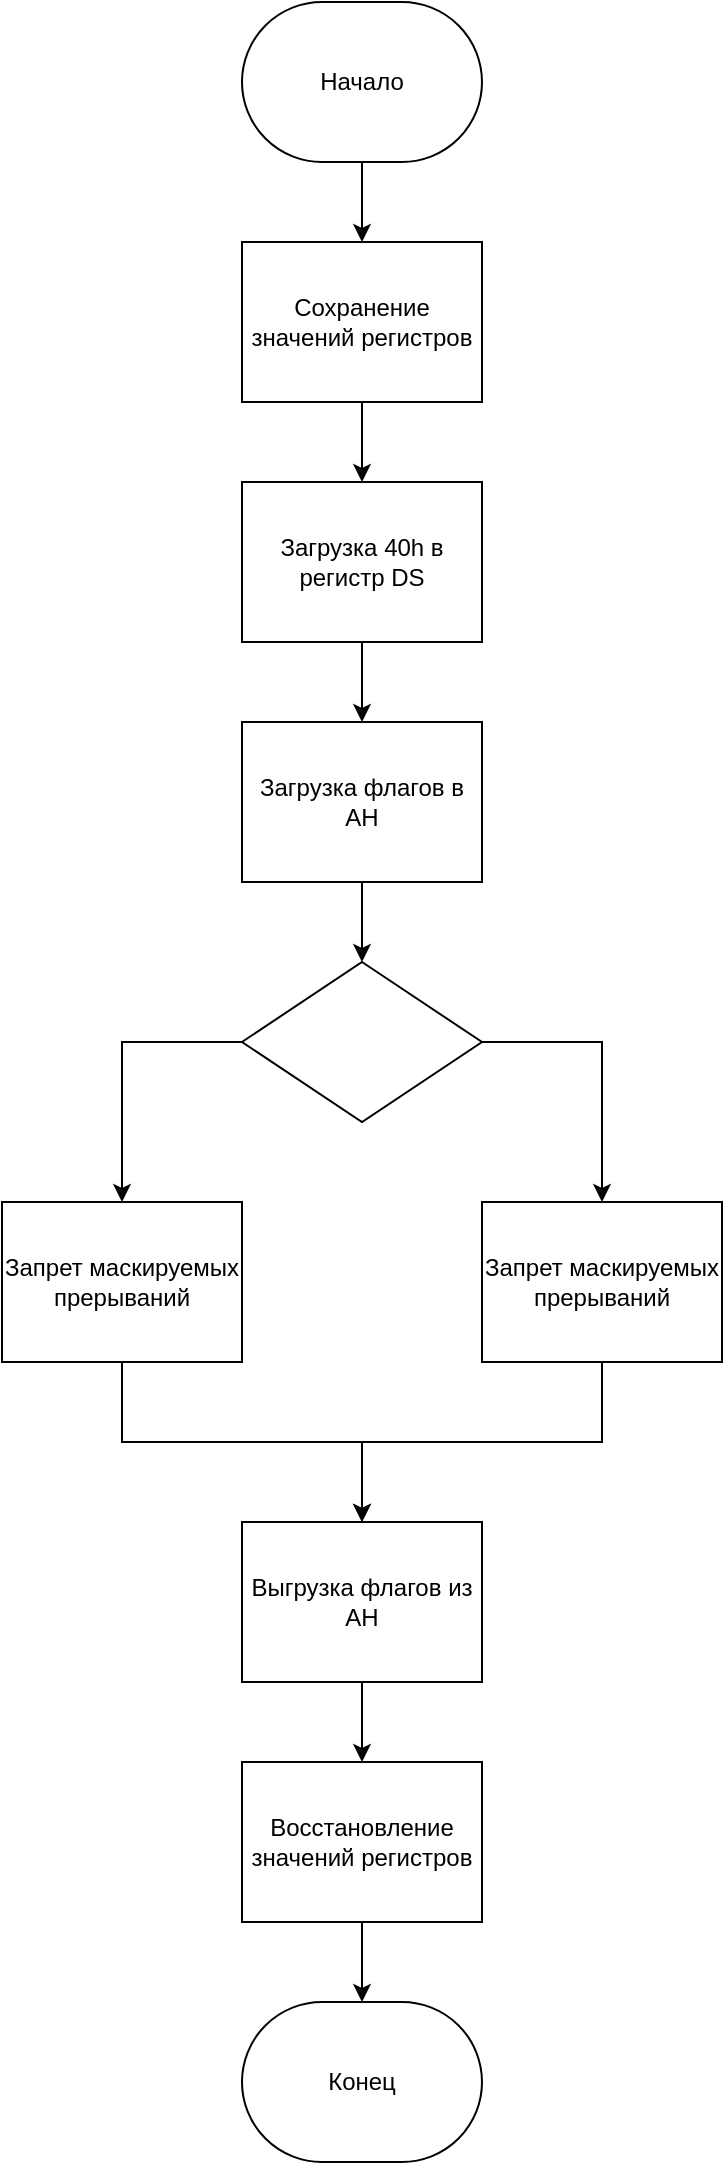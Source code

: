 <mxfile>
    <diagram id="Auz7XmnmIh68DM1u8i-b" name="Страница 1">
        <mxGraphModel dx="1586" dy="751" grid="1" gridSize="10" guides="1" tooltips="1" connect="1" arrows="1" fold="1" page="1" pageScale="1" pageWidth="1200" pageHeight="1920" math="0" shadow="0">
            <root>
                <mxCell id="0"/>
                <mxCell id="1" parent="0"/>
                <mxCell id="2" value="Сохранение значений регистров" style="rounded=0;whiteSpace=wrap;html=1;" vertex="1" parent="1">
                    <mxGeometry x="540" y="540" width="120" height="80" as="geometry"/>
                </mxCell>
                <mxCell id="3" value="Начало" style="rounded=1;whiteSpace=wrap;html=1;arcSize=50;" vertex="1" parent="1">
                    <mxGeometry x="540" y="420" width="120" height="80" as="geometry"/>
                </mxCell>
                <mxCell id="12" style="edgeStyle=none;html=1;exitX=0.5;exitY=1;exitDx=0;exitDy=0;entryX=0.5;entryY=0;entryDx=0;entryDy=0;" edge="1" parent="1" source="4" target="5">
                    <mxGeometry relative="1" as="geometry"/>
                </mxCell>
                <mxCell id="4" value="Загрузка 40h в регистр DS" style="rounded=0;whiteSpace=wrap;html=1;" vertex="1" parent="1">
                    <mxGeometry x="540" y="660" width="120" height="80" as="geometry"/>
                </mxCell>
                <mxCell id="23" style="edgeStyle=orthogonalEdgeStyle;rounded=0;html=1;exitX=0.5;exitY=1;exitDx=0;exitDy=0;entryX=0.5;entryY=0;entryDx=0;entryDy=0;" edge="1" parent="1" source="5" target="6">
                    <mxGeometry relative="1" as="geometry"/>
                </mxCell>
                <mxCell id="5" value="Загрузка флагов в AH" style="rounded=0;whiteSpace=wrap;html=1;" vertex="1" parent="1">
                    <mxGeometry x="540" y="780" width="120" height="80" as="geometry"/>
                </mxCell>
                <mxCell id="20" style="edgeStyle=orthogonalEdgeStyle;rounded=0;html=1;exitX=0;exitY=0.5;exitDx=0;exitDy=0;entryX=0.5;entryY=0;entryDx=0;entryDy=0;" edge="1" parent="1" source="6" target="7">
                    <mxGeometry relative="1" as="geometry"/>
                </mxCell>
                <mxCell id="22" style="edgeStyle=orthogonalEdgeStyle;rounded=0;html=1;exitX=1;exitY=0.5;exitDx=0;exitDy=0;entryX=0.5;entryY=0;entryDx=0;entryDy=0;" edge="1" parent="1" source="6" target="8">
                    <mxGeometry relative="1" as="geometry"/>
                </mxCell>
                <mxCell id="6" value="" style="rhombus;whiteSpace=wrap;html=1;" vertex="1" parent="1">
                    <mxGeometry x="540" y="900" width="120" height="80" as="geometry"/>
                </mxCell>
                <mxCell id="14" style="edgeStyle=orthogonalEdgeStyle;html=1;exitX=0.5;exitY=1;exitDx=0;exitDy=0;entryX=0.5;entryY=0;entryDx=0;entryDy=0;rounded=0;" edge="1" parent="1" source="7" target="9">
                    <mxGeometry relative="1" as="geometry">
                        <Array as="points">
                            <mxPoint x="480" y="1140"/>
                            <mxPoint x="600" y="1140"/>
                        </Array>
                    </mxGeometry>
                </mxCell>
                <mxCell id="7" value="Запрет маскируемых прерываний" style="rounded=0;whiteSpace=wrap;html=1;" vertex="1" parent="1">
                    <mxGeometry x="420" y="1020" width="120" height="80" as="geometry"/>
                </mxCell>
                <mxCell id="15" style="edgeStyle=orthogonalEdgeStyle;rounded=0;html=1;exitX=0.5;exitY=1;exitDx=0;exitDy=0;entryX=0.5;entryY=0;entryDx=0;entryDy=0;" edge="1" parent="1" source="8" target="9">
                    <mxGeometry relative="1" as="geometry">
                        <Array as="points">
                            <mxPoint x="720" y="1140"/>
                            <mxPoint x="600" y="1140"/>
                        </Array>
                    </mxGeometry>
                </mxCell>
                <mxCell id="8" value="Запрет маскируемых прерываний" style="rounded=0;whiteSpace=wrap;html=1;" vertex="1" parent="1">
                    <mxGeometry x="660" y="1020" width="120" height="80" as="geometry"/>
                </mxCell>
                <mxCell id="17" style="edgeStyle=orthogonalEdgeStyle;rounded=0;html=1;exitX=0.5;exitY=1;exitDx=0;exitDy=0;entryX=0.5;entryY=0;entryDx=0;entryDy=0;" edge="1" parent="1" source="9" target="16">
                    <mxGeometry relative="1" as="geometry"/>
                </mxCell>
                <mxCell id="9" value="Выгрузка флагов из AH" style="rounded=0;whiteSpace=wrap;html=1;" vertex="1" parent="1">
                    <mxGeometry x="540" y="1180" width="120" height="80" as="geometry"/>
                </mxCell>
                <mxCell id="10" value="" style="endArrow=classic;html=1;exitX=0.5;exitY=1;exitDx=0;exitDy=0;entryX=0.5;entryY=0;entryDx=0;entryDy=0;" edge="1" parent="1" source="3" target="2">
                    <mxGeometry width="50" height="50" relative="1" as="geometry">
                        <mxPoint x="740" y="840" as="sourcePoint"/>
                        <mxPoint x="790" y="790" as="targetPoint"/>
                    </mxGeometry>
                </mxCell>
                <mxCell id="11" value="" style="endArrow=classic;html=1;exitX=0.5;exitY=1;exitDx=0;exitDy=0;entryX=0.5;entryY=0;entryDx=0;entryDy=0;" edge="1" parent="1" source="2" target="4">
                    <mxGeometry width="50" height="50" relative="1" as="geometry">
                        <mxPoint x="740" y="840" as="sourcePoint"/>
                        <mxPoint x="790" y="790" as="targetPoint"/>
                    </mxGeometry>
                </mxCell>
                <mxCell id="19" style="edgeStyle=orthogonalEdgeStyle;rounded=0;html=1;exitX=0.5;exitY=1;exitDx=0;exitDy=0;entryX=0.5;entryY=0;entryDx=0;entryDy=0;" edge="1" parent="1" source="16" target="18">
                    <mxGeometry relative="1" as="geometry"/>
                </mxCell>
                <mxCell id="16" value="Восстановление значений регистров" style="rounded=0;whiteSpace=wrap;html=1;" vertex="1" parent="1">
                    <mxGeometry x="540" y="1300" width="120" height="80" as="geometry"/>
                </mxCell>
                <mxCell id="18" value="Конец" style="rounded=1;whiteSpace=wrap;html=1;arcSize=50;" vertex="1" parent="1">
                    <mxGeometry x="540" y="1420" width="120" height="80" as="geometry"/>
                </mxCell>
            </root>
        </mxGraphModel>
    </diagram>
</mxfile>